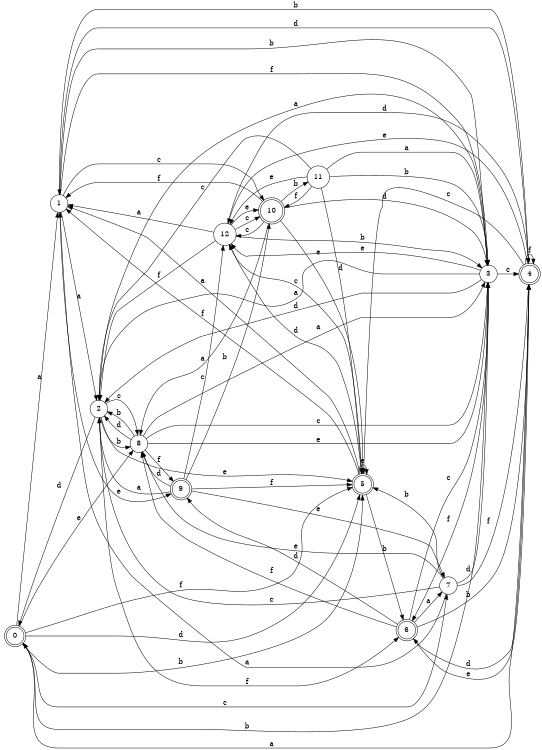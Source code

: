 digraph n11_5 {
__start0 [label="" shape="none"];

rankdir=LR;
size="8,5";

s0 [style="rounded,filled", color="black", fillcolor="white" shape="doublecircle", label="0"];
s1 [style="filled", color="black", fillcolor="white" shape="circle", label="1"];
s2 [style="filled", color="black", fillcolor="white" shape="circle", label="2"];
s3 [style="filled", color="black", fillcolor="white" shape="circle", label="3"];
s4 [style="rounded,filled", color="black", fillcolor="white" shape="doublecircle", label="4"];
s5 [style="rounded,filled", color="black", fillcolor="white" shape="doublecircle", label="5"];
s6 [style="rounded,filled", color="black", fillcolor="white" shape="doublecircle", label="6"];
s7 [style="filled", color="black", fillcolor="white" shape="circle", label="7"];
s8 [style="filled", color="black", fillcolor="white" shape="circle", label="8"];
s9 [style="rounded,filled", color="black", fillcolor="white" shape="doublecircle", label="9"];
s10 [style="rounded,filled", color="black", fillcolor="white" shape="doublecircle", label="10"];
s11 [style="filled", color="black", fillcolor="white" shape="circle", label="11"];
s12 [style="filled", color="black", fillcolor="white" shape="circle", label="12"];
s0 -> s1 [label="a"];
s0 -> s5 [label="b"];
s0 -> s7 [label="c"];
s0 -> s5 [label="d"];
s0 -> s8 [label="e"];
s0 -> s5 [label="f"];
s1 -> s2 [label="a"];
s1 -> s3 [label="b"];
s1 -> s10 [label="c"];
s1 -> s4 [label="d"];
s1 -> s9 [label="e"];
s1 -> s3 [label="f"];
s2 -> s3 [label="a"];
s2 -> s8 [label="b"];
s2 -> s8 [label="c"];
s2 -> s0 [label="d"];
s2 -> s5 [label="e"];
s2 -> s6 [label="f"];
s3 -> s2 [label="a"];
s3 -> s0 [label="b"];
s3 -> s4 [label="c"];
s3 -> s2 [label="d"];
s3 -> s12 [label="e"];
s3 -> s6 [label="f"];
s4 -> s0 [label="a"];
s4 -> s1 [label="b"];
s4 -> s5 [label="c"];
s4 -> s6 [label="d"];
s4 -> s12 [label="e"];
s4 -> s4 [label="f"];
s5 -> s1 [label="a"];
s5 -> s6 [label="b"];
s5 -> s12 [label="c"];
s5 -> s12 [label="d"];
s5 -> s5 [label="e"];
s5 -> s1 [label="f"];
s6 -> s7 [label="a"];
s6 -> s4 [label="b"];
s6 -> s3 [label="c"];
s6 -> s9 [label="d"];
s6 -> s4 [label="e"];
s6 -> s8 [label="f"];
s7 -> s1 [label="a"];
s7 -> s5 [label="b"];
s7 -> s2 [label="c"];
s7 -> s3 [label="d"];
s7 -> s8 [label="e"];
s7 -> s4 [label="f"];
s8 -> s3 [label="a"];
s8 -> s2 [label="b"];
s8 -> s3 [label="c"];
s8 -> s2 [label="d"];
s8 -> s3 [label="e"];
s8 -> s9 [label="f"];
s9 -> s2 [label="a"];
s9 -> s10 [label="b"];
s9 -> s12 [label="c"];
s9 -> s8 [label="d"];
s9 -> s7 [label="e"];
s9 -> s5 [label="f"];
s10 -> s8 [label="a"];
s10 -> s11 [label="b"];
s10 -> s12 [label="c"];
s10 -> s3 [label="d"];
s10 -> s5 [label="e"];
s10 -> s1 [label="f"];
s11 -> s3 [label="a"];
s11 -> s3 [label="b"];
s11 -> s2 [label="c"];
s11 -> s5 [label="d"];
s11 -> s12 [label="e"];
s11 -> s10 [label="f"];
s12 -> s1 [label="a"];
s12 -> s3 [label="b"];
s12 -> s10 [label="c"];
s12 -> s4 [label="d"];
s12 -> s10 [label="e"];
s12 -> s2 [label="f"];

}